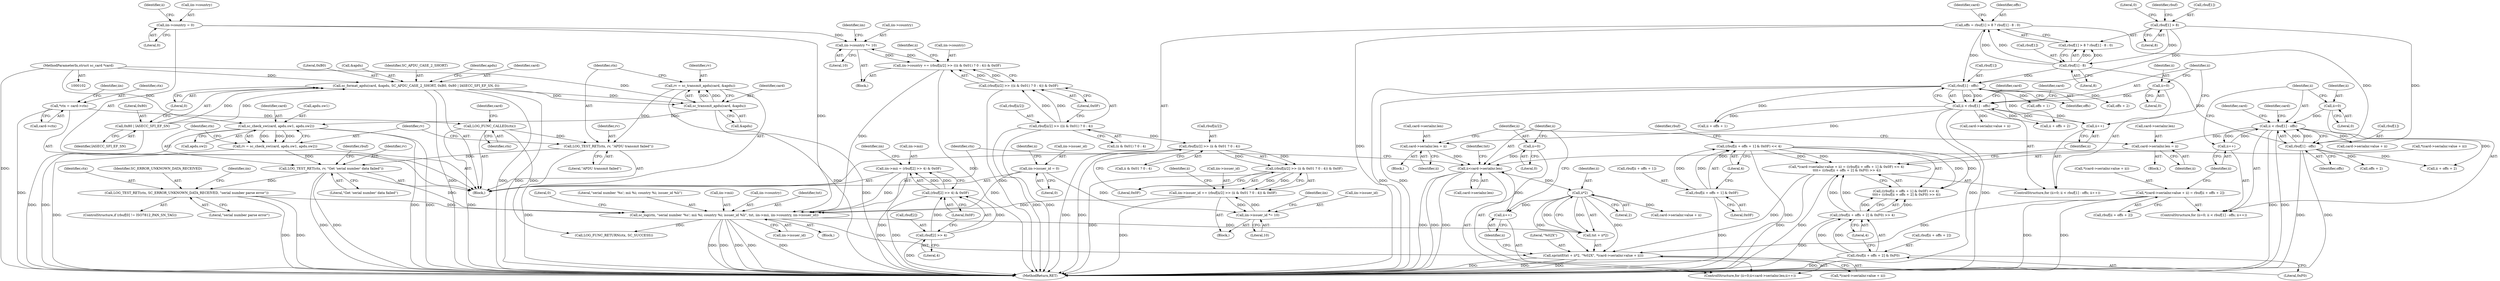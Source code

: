 digraph "0_OpenSC_8fe377e93b4b56060e5bbfb6f3142ceaeca744fa_10@API" {
"1000420" [label="(Call,sprintf(txt + ii*2, \"%02X\", *(card->serialnr.value + ii)))"];
"1000435" [label="(Call,sc_log(ctx, \"serial number '%s'; mii %i; country %i; issuer_id %li\", txt, iin->mii, iin->country, iin->issuer_id))"];
"1000202" [label="(Call,LOG_TEST_RET(ctx, SC_ERROR_UNKNOWN_DATA_RECEIVED, \"serial number parse error\"))"];
"1000192" [label="(Call,LOG_TEST_RET(ctx, rv, \"Get 'serial number' data failed\"))"];
"1000178" [label="(Call,LOG_TEST_RET(ctx, rv, \"APDU transmit failed\"))"];
"1000126" [label="(Call,LOG_FUNC_CALLED(ctx))"];
"1000107" [label="(Call,*ctx = card->ctx)"];
"1000172" [label="(Call,rv = sc_transmit_apdu(card, &apdu))"];
"1000174" [label="(Call,sc_transmit_apdu(card, &apdu))"];
"1000145" [label="(Call,sc_format_apdu(card, &apdu, SC_APDU_CASE_2_SHORT, 0xB0, 0x80 | IASECC_SFI_EF_SN, 0))"];
"1000103" [label="(MethodParameterIn,struct sc_card *card)"];
"1000151" [label="(Call,0x80 | IASECC_SFI_EF_SN)"];
"1000182" [label="(Call,rv = sc_check_sw(card, apdu.sw1, apdu.sw2))"];
"1000184" [label="(Call,sc_check_sw(card, apdu.sw1, apdu.sw2))"];
"1000206" [label="(Call,iin->mii = (rbuf[2] >> 4) & 0x0F)"];
"1000210" [label="(Call,(rbuf[2] >> 4) & 0x0F)"];
"1000211" [label="(Call,rbuf[2] >> 4)"];
"1000237" [label="(Call,iin->country += (rbuf[ii/2] >> ((ii & 0x01) ? 0 : 4)) & 0x0F)"];
"1000241" [label="(Call,(rbuf[ii/2] >> ((ii & 0x01) ? 0 : 4)) & 0x0F)"];
"1000242" [label="(Call,rbuf[ii/2] >> ((ii & 0x01) ? 0 : 4))"];
"1000232" [label="(Call,iin->country *= 10)"];
"1000217" [label="(Call,iin->country = 0)"];
"1000275" [label="(Call,iin->issuer_id += (rbuf[ii/2] >> (ii & 0x01 ? 0 : 4)) & 0x0F)"];
"1000279" [label="(Call,(rbuf[ii/2] >> (ii & 0x01 ? 0 : 4)) & 0x0F)"];
"1000280" [label="(Call,rbuf[ii/2] >> (ii & 0x01 ? 0 : 4))"];
"1000270" [label="(Call,iin->issuer_id *= 10)"];
"1000255" [label="(Call,iin->issuer_id = 0)"];
"1000423" [label="(Call,ii*2)"];
"1000411" [label="(Call,ii<card->serialnr.len)"];
"1000408" [label="(Call,ii=0)"];
"1000418" [label="(Call,ii++)"];
"1000397" [label="(Call,card->serialnr.len = ii)"];
"1000372" [label="(Call,ii < rbuf[1] - offs)"];
"1000369" [label="(Call,ii=0)"];
"1000379" [label="(Call,ii++)"];
"1000374" [label="(Call,rbuf[1] - offs)"];
"1000301" [label="(Call,rbuf[1] - 8)"];
"1000296" [label="(Call,rbuf[1] > 8)"];
"1000293" [label="(Call,offs = rbuf[1] > 8 ? rbuf[1] - 8 : 0)"];
"1000359" [label="(Call,card->serialnr.len = ii)"];
"1000318" [label="(Call,ii < rbuf[1] - offs)"];
"1000325" [label="(Call,ii++)"];
"1000315" [label="(Call,ii=0)"];
"1000320" [label="(Call,rbuf[1] - offs)"];
"1000327" [label="(Call,*(card->serialnr.value + ii) = ((rbuf[ii + offs + 1] & 0x0F) << 4)\n \t\t\t\t+ ((rbuf[ii + offs + 2] & 0xF0) >> 4))"];
"1000337" [label="(Call,(rbuf[ii + offs + 1] & 0x0F) << 4)"];
"1000338" [label="(Call,rbuf[ii + offs + 1] & 0x0F)"];
"1000348" [label="(Call,(rbuf[ii + offs + 2] & 0xF0) >> 4)"];
"1000349" [label="(Call,rbuf[ii + offs + 2] & 0xF0)"];
"1000381" [label="(Call,*(card->serialnr.value + ii) = rbuf[ii + offs + 2])"];
"1000423" [label="(Call,ii*2)"];
"1000219" [label="(Identifier,iin)"];
"1000274" [label="(Literal,10)"];
"1000150" [label="(Literal,0xB0)"];
"1000357" [label="(Literal,0xF0)"];
"1000461" [label="(Call,LOG_FUNC_RETURN(ctx, SC_SUCCESS))"];
"1000422" [label="(Identifier,txt)"];
"1000371" [label="(Literal,0)"];
"1000392" [label="(Call,ii + offs + 2)"];
"1000378" [label="(Identifier,offs)"];
"1000320" [label="(Call,rbuf[1] - offs)"];
"1000448" [label="(Literal,0)"];
"1000303" [label="(Identifier,rbuf)"];
"1000280" [label="(Call,rbuf[ii/2] >> (ii & 0x01 ? 0 : 4))"];
"1000176" [label="(Call,&apdu)"];
"1000199" [label="(Identifier,rbuf)"];
"1000232" [label="(Call,iin->country *= 10)"];
"1000360" [label="(Call,card->serialnr.len)"];
"1000179" [label="(Identifier,ctx)"];
"1000394" [label="(Call,offs + 2)"];
"1000297" [label="(Call,rbuf[1])"];
"1000435" [label="(Call,sc_log(ctx, \"serial number '%s'; mii %i; country %i; issuer_id %li\", txt, iin->mii, iin->country, iin->issuer_id))"];
"1000192" [label="(Call,LOG_TEST_RET(ctx, rv, \"Get 'serial number' data failed\"))"];
"1000107" [label="(Call,*ctx = card->ctx)"];
"1000437" [label="(Literal,\"serial number '%s'; mii %i; country %i; issuer_id %li\")"];
"1000292" [label="(Literal,0x0F)"];
"1000275" [label="(Call,iin->issuer_id += (rbuf[ii/2] >> (ii & 0x01 ? 0 : 4)) & 0x0F)"];
"1000281" [label="(Call,rbuf[ii/2])"];
"1000154" [label="(Literal,0)"];
"1000407" [label="(ControlStructure,for (ii=0;ii<card->serialnr.len;ii++))"];
"1000254" [label="(Literal,0x0F)"];
"1000439" [label="(Call,iin->mii)"];
"1000196" [label="(ControlStructure,if (rbuf[0] != ISO7812_PAN_SN_TAG))"];
"1000390" [label="(Call,rbuf[ii + offs + 2])"];
"1000239" [label="(Identifier,iin)"];
"1000230" [label="(Identifier,ii)"];
"1000398" [label="(Call,card->serialnr.len)"];
"1000419" [label="(Identifier,ii)"];
"1000410" [label="(Literal,0)"];
"1000426" [label="(Literal,\"%02X\")"];
"1000270" [label="(Call,iin->issuer_id *= 10)"];
"1000172" [label="(Call,rv = sc_transmit_apdu(card, &apdu))"];
"1000349" [label="(Call,rbuf[ii + offs + 2] & 0xF0)"];
"1000369" [label="(Call,ii=0)"];
"1000186" [label="(Call,apdu.sw1)"];
"1000327" [label="(Call,*(card->serialnr.value + ii) = ((rbuf[ii + offs + 1] & 0x0F) << 4)\n \t\t\t\t+ ((rbuf[ii + offs + 2] & 0xF0) >> 4))"];
"1000147" [label="(Call,&apdu)"];
"1000183" [label="(Identifier,rv)"];
"1000438" [label="(Identifier,txt)"];
"1000212" [label="(Call,rbuf[2])"];
"1000436" [label="(Identifier,ctx)"];
"1000380" [label="(Identifier,ii)"];
"1000306" [label="(Literal,0)"];
"1000293" [label="(Call,offs = rbuf[1] > 8 ? rbuf[1] - 8 : 0)"];
"1000185" [label="(Identifier,card)"];
"1000300" [label="(Literal,8)"];
"1000374" [label="(Call,rbuf[1] - offs)"];
"1000382" [label="(Call,*(card->serialnr.value + ii))"];
"1000373" [label="(Identifier,ii)"];
"1000243" [label="(Call,rbuf[ii/2])"];
"1000127" [label="(Identifier,ctx)"];
"1000294" [label="(Identifier,offs)"];
"1000277" [label="(Identifier,iin)"];
"1000328" [label="(Call,*(card->serialnr.value + ii))"];
"1000286" [label="(Call,ii & 0x01 ? 0 : 4)"];
"1000203" [label="(Identifier,ctx)"];
"1000211" [label="(Call,rbuf[2] >> 4)"];
"1000339" [label="(Call,rbuf[ii + offs + 1])"];
"1000236" [label="(Literal,10)"];
"1000418" [label="(Call,ii++)"];
"1000367" [label="(Block,)"];
"1000464" [label="(MethodReturn,RET)"];
"1000205" [label="(Literal,\"serial number parse error\")"];
"1000329" [label="(Call,card->serialnr.value + ii)"];
"1000131" [label="(Identifier,card)"];
"1000318" [label="(Call,ii < rbuf[1] - offs)"];
"1000174" [label="(Call,sc_transmit_apdu(card, &apdu))"];
"1000412" [label="(Identifier,ii)"];
"1000149" [label="(Identifier,SC_APDU_CASE_2_SHORT)"];
"1000427" [label="(Call,*(card->serialnr.value + ii))"];
"1000350" [label="(Call,rbuf[ii + offs + 2])"];
"1000184" [label="(Call,sc_check_sw(card, apdu.sw1, apdu.sw2))"];
"1000381" [label="(Call,*(card->serialnr.value + ii) = rbuf[ii + offs + 2])"];
"1000411" [label="(Call,ii<card->serialnr.len)"];
"1000182" [label="(Call,rv = sc_check_sw(card, apdu.sw1, apdu.sw2))"];
"1000359" [label="(Call,card->serialnr.len = ii)"];
"1000346" [label="(Literal,0x0F)"];
"1000233" [label="(Call,iin->country)"];
"1000343" [label="(Call,offs + 1)"];
"1000375" [label="(Call,rbuf[1])"];
"1000313" [label="(Block,)"];
"1000151" [label="(Call,0x80 | IASECC_SFI_EF_SN)"];
"1000126" [label="(Call,LOG_FUNC_CALLED(ctx))"];
"1000259" [label="(Literal,0)"];
"1000362" [label="(Identifier,card)"];
"1000221" [label="(Literal,0)"];
"1000207" [label="(Call,iin->mii)"];
"1000332" [label="(Identifier,card)"];
"1000237" [label="(Call,iin->country += (rbuf[ii/2] >> ((ii & 0x01) ? 0 : 4)) & 0x0F)"];
"1000421" [label="(Call,txt + ii*2)"];
"1000231" [label="(Block,)"];
"1000217" [label="(Call,iin->country = 0)"];
"1000268" [label="(Identifier,ii)"];
"1000324" [label="(Identifier,offs)"];
"1000157" [label="(Identifier,apdu)"];
"1000224" [label="(Identifier,ii)"];
"1000403" [label="(Identifier,ii)"];
"1000354" [label="(Call,offs + 2)"];
"1000103" [label="(MethodParameterIn,struct sc_card *card)"];
"1000295" [label="(Call,rbuf[1] > 8 ? rbuf[1] - 8 : 0)"];
"1000370" [label="(Identifier,ii)"];
"1000352" [label="(Call,ii + offs + 2)"];
"1000302" [label="(Call,rbuf[1])"];
"1000215" [label="(Literal,4)"];
"1000424" [label="(Identifier,ii)"];
"1000413" [label="(Call,card->serialnr.len)"];
"1000315" [label="(Call,ii=0)"];
"1000279" [label="(Call,(rbuf[ii/2] >> (ii & 0x01 ? 0 : 4)) & 0x0F)"];
"1000317" [label="(Literal,0)"];
"1000189" [label="(Call,apdu.sw2)"];
"1000109" [label="(Call,card->ctx)"];
"1000256" [label="(Call,iin->issuer_id)"];
"1000296" [label="(Call,rbuf[1] > 8)"];
"1000445" [label="(Call,iin->issuer_id)"];
"1000358" [label="(Literal,4)"];
"1000181" [label="(Literal,\"APDU transmit failed\")"];
"1000314" [label="(ControlStructure,for (ii=0; ii < rbuf[1] - offs; ii++))"];
"1000338" [label="(Call,rbuf[ii + offs + 1] & 0x0F)"];
"1000348" [label="(Call,(rbuf[ii + offs + 2] & 0xF0) >> 4)"];
"1000206" [label="(Call,iin->mii = (rbuf[2] >> 4) & 0x0F)"];
"1000310" [label="(Identifier,card)"];
"1000195" [label="(Literal,\"Get 'serial number' data failed\")"];
"1000153" [label="(Identifier,IASECC_SFI_EF_SN)"];
"1000218" [label="(Call,iin->country)"];
"1000325" [label="(Call,ii++)"];
"1000180" [label="(Identifier,rv)"];
"1000409" [label="(Identifier,ii)"];
"1000351" [label="(Identifier,rbuf)"];
"1000202" [label="(Call,LOG_TEST_RET(ctx, SC_ERROR_UNKNOWN_DATA_RECEIVED, \"serial number parse error\"))"];
"1000248" [label="(Call,(ii & 0x01) ? 0 : 4)"];
"1000397" [label="(Call,card->serialnr.len = ii)"];
"1000269" [label="(Block,)"];
"1000146" [label="(Identifier,card)"];
"1000326" [label="(Identifier,ii)"];
"1000386" [label="(Identifier,card)"];
"1000175" [label="(Identifier,card)"];
"1000365" [label="(Identifier,ii)"];
"1000194" [label="(Identifier,rv)"];
"1000108" [label="(Identifier,ctx)"];
"1000271" [label="(Call,iin->issuer_id)"];
"1000425" [label="(Literal,2)"];
"1000204" [label="(Identifier,SC_ERROR_UNKNOWN_DATA_RECEIVED)"];
"1000216" [label="(Literal,0x0F)"];
"1000242" [label="(Call,rbuf[ii/2] >> ((ii & 0x01) ? 0 : 4))"];
"1000383" [label="(Call,card->serialnr.value + ii)"];
"1000262" [label="(Identifier,ii)"];
"1000210" [label="(Call,(rbuf[2] >> 4) & 0x0F)"];
"1000372" [label="(Call,ii < rbuf[1] - offs)"];
"1000305" [label="(Literal,8)"];
"1000178" [label="(Call,LOG_TEST_RET(ctx, rv, \"APDU transmit failed\"))"];
"1000341" [label="(Call,ii + offs + 1)"];
"1000173" [label="(Identifier,rv)"];
"1000241" [label="(Call,(rbuf[ii/2] >> ((ii & 0x01) ? 0 : 4)) & 0x0F)"];
"1000428" [label="(Call,card->serialnr.value + ii)"];
"1000208" [label="(Identifier,iin)"];
"1000114" [label="(Identifier,iin)"];
"1000301" [label="(Call,rbuf[1] - 8)"];
"1000238" [label="(Call,iin->country)"];
"1000408" [label="(Call,ii=0)"];
"1000400" [label="(Identifier,card)"];
"1000442" [label="(Call,iin->country)"];
"1000145" [label="(Call,sc_format_apdu(card, &apdu, SC_APDU_CASE_2_SHORT, 0xB0, 0x80 | IASECC_SFI_EF_SN, 0))"];
"1000337" [label="(Call,(rbuf[ii + offs + 1] & 0x0F) << 4)"];
"1000379" [label="(Call,ii++)"];
"1000347" [label="(Literal,4)"];
"1000105" [label="(Block,)"];
"1000193" [label="(Identifier,ctx)"];
"1000316" [label="(Identifier,ii)"];
"1000152" [label="(Literal,0x80)"];
"1000319" [label="(Identifier,ii)"];
"1000321" [label="(Call,rbuf[1])"];
"1000336" [label="(Call,((rbuf[ii + offs + 1] & 0x0F) << 4)\n \t\t\t\t+ ((rbuf[ii + offs + 2] & 0xF0) >> 4))"];
"1000276" [label="(Call,iin->issuer_id)"];
"1000420" [label="(Call,sprintf(txt + ii*2, \"%02X\", *(card->serialnr.value + ii)))"];
"1000368" [label="(ControlStructure,for (ii=0; ii < rbuf[1] - offs; ii++))"];
"1000255" [label="(Call,iin->issuer_id = 0)"];
"1000405" [label="(Block,)"];
"1000420" -> "1000407"  [label="AST: "];
"1000420" -> "1000427"  [label="CFG: "];
"1000421" -> "1000420"  [label="AST: "];
"1000426" -> "1000420"  [label="AST: "];
"1000427" -> "1000420"  [label="AST: "];
"1000419" -> "1000420"  [label="CFG: "];
"1000420" -> "1000464"  [label="DDG: "];
"1000420" -> "1000464"  [label="DDG: "];
"1000420" -> "1000464"  [label="DDG: "];
"1000435" -> "1000420"  [label="DDG: "];
"1000423" -> "1000420"  [label="DDG: "];
"1000423" -> "1000420"  [label="DDG: "];
"1000327" -> "1000420"  [label="DDG: "];
"1000381" -> "1000420"  [label="DDG: "];
"1000435" -> "1000405"  [label="AST: "];
"1000435" -> "1000445"  [label="CFG: "];
"1000436" -> "1000435"  [label="AST: "];
"1000437" -> "1000435"  [label="AST: "];
"1000438" -> "1000435"  [label="AST: "];
"1000439" -> "1000435"  [label="AST: "];
"1000442" -> "1000435"  [label="AST: "];
"1000445" -> "1000435"  [label="AST: "];
"1000448" -> "1000435"  [label="CFG: "];
"1000435" -> "1000464"  [label="DDG: "];
"1000435" -> "1000464"  [label="DDG: "];
"1000435" -> "1000464"  [label="DDG: "];
"1000435" -> "1000464"  [label="DDG: "];
"1000435" -> "1000464"  [label="DDG: "];
"1000435" -> "1000421"  [label="DDG: "];
"1000202" -> "1000435"  [label="DDG: "];
"1000192" -> "1000435"  [label="DDG: "];
"1000206" -> "1000435"  [label="DDG: "];
"1000237" -> "1000435"  [label="DDG: "];
"1000217" -> "1000435"  [label="DDG: "];
"1000275" -> "1000435"  [label="DDG: "];
"1000255" -> "1000435"  [label="DDG: "];
"1000435" -> "1000461"  [label="DDG: "];
"1000202" -> "1000196"  [label="AST: "];
"1000202" -> "1000205"  [label="CFG: "];
"1000203" -> "1000202"  [label="AST: "];
"1000204" -> "1000202"  [label="AST: "];
"1000205" -> "1000202"  [label="AST: "];
"1000208" -> "1000202"  [label="CFG: "];
"1000202" -> "1000464"  [label="DDG: "];
"1000202" -> "1000464"  [label="DDG: "];
"1000192" -> "1000202"  [label="DDG: "];
"1000192" -> "1000105"  [label="AST: "];
"1000192" -> "1000195"  [label="CFG: "];
"1000193" -> "1000192"  [label="AST: "];
"1000194" -> "1000192"  [label="AST: "];
"1000195" -> "1000192"  [label="AST: "];
"1000199" -> "1000192"  [label="CFG: "];
"1000192" -> "1000464"  [label="DDG: "];
"1000192" -> "1000464"  [label="DDG: "];
"1000178" -> "1000192"  [label="DDG: "];
"1000182" -> "1000192"  [label="DDG: "];
"1000178" -> "1000105"  [label="AST: "];
"1000178" -> "1000181"  [label="CFG: "];
"1000179" -> "1000178"  [label="AST: "];
"1000180" -> "1000178"  [label="AST: "];
"1000181" -> "1000178"  [label="AST: "];
"1000183" -> "1000178"  [label="CFG: "];
"1000178" -> "1000464"  [label="DDG: "];
"1000126" -> "1000178"  [label="DDG: "];
"1000172" -> "1000178"  [label="DDG: "];
"1000126" -> "1000105"  [label="AST: "];
"1000126" -> "1000127"  [label="CFG: "];
"1000127" -> "1000126"  [label="AST: "];
"1000131" -> "1000126"  [label="CFG: "];
"1000126" -> "1000464"  [label="DDG: "];
"1000107" -> "1000126"  [label="DDG: "];
"1000126" -> "1000461"  [label="DDG: "];
"1000107" -> "1000105"  [label="AST: "];
"1000107" -> "1000109"  [label="CFG: "];
"1000108" -> "1000107"  [label="AST: "];
"1000109" -> "1000107"  [label="AST: "];
"1000114" -> "1000107"  [label="CFG: "];
"1000107" -> "1000464"  [label="DDG: "];
"1000172" -> "1000105"  [label="AST: "];
"1000172" -> "1000174"  [label="CFG: "];
"1000173" -> "1000172"  [label="AST: "];
"1000174" -> "1000172"  [label="AST: "];
"1000179" -> "1000172"  [label="CFG: "];
"1000172" -> "1000464"  [label="DDG: "];
"1000174" -> "1000172"  [label="DDG: "];
"1000174" -> "1000172"  [label="DDG: "];
"1000174" -> "1000176"  [label="CFG: "];
"1000175" -> "1000174"  [label="AST: "];
"1000176" -> "1000174"  [label="AST: "];
"1000174" -> "1000464"  [label="DDG: "];
"1000145" -> "1000174"  [label="DDG: "];
"1000145" -> "1000174"  [label="DDG: "];
"1000103" -> "1000174"  [label="DDG: "];
"1000174" -> "1000184"  [label="DDG: "];
"1000145" -> "1000105"  [label="AST: "];
"1000145" -> "1000154"  [label="CFG: "];
"1000146" -> "1000145"  [label="AST: "];
"1000147" -> "1000145"  [label="AST: "];
"1000149" -> "1000145"  [label="AST: "];
"1000150" -> "1000145"  [label="AST: "];
"1000151" -> "1000145"  [label="AST: "];
"1000154" -> "1000145"  [label="AST: "];
"1000157" -> "1000145"  [label="CFG: "];
"1000145" -> "1000464"  [label="DDG: "];
"1000145" -> "1000464"  [label="DDG: "];
"1000145" -> "1000464"  [label="DDG: "];
"1000103" -> "1000145"  [label="DDG: "];
"1000151" -> "1000145"  [label="DDG: "];
"1000151" -> "1000145"  [label="DDG: "];
"1000103" -> "1000102"  [label="AST: "];
"1000103" -> "1000464"  [label="DDG: "];
"1000103" -> "1000184"  [label="DDG: "];
"1000151" -> "1000153"  [label="CFG: "];
"1000152" -> "1000151"  [label="AST: "];
"1000153" -> "1000151"  [label="AST: "];
"1000154" -> "1000151"  [label="CFG: "];
"1000151" -> "1000464"  [label="DDG: "];
"1000182" -> "1000105"  [label="AST: "];
"1000182" -> "1000184"  [label="CFG: "];
"1000183" -> "1000182"  [label="AST: "];
"1000184" -> "1000182"  [label="AST: "];
"1000193" -> "1000182"  [label="CFG: "];
"1000182" -> "1000464"  [label="DDG: "];
"1000184" -> "1000182"  [label="DDG: "];
"1000184" -> "1000182"  [label="DDG: "];
"1000184" -> "1000182"  [label="DDG: "];
"1000184" -> "1000189"  [label="CFG: "];
"1000185" -> "1000184"  [label="AST: "];
"1000186" -> "1000184"  [label="AST: "];
"1000189" -> "1000184"  [label="AST: "];
"1000184" -> "1000464"  [label="DDG: "];
"1000184" -> "1000464"  [label="DDG: "];
"1000184" -> "1000464"  [label="DDG: "];
"1000206" -> "1000105"  [label="AST: "];
"1000206" -> "1000210"  [label="CFG: "];
"1000207" -> "1000206"  [label="AST: "];
"1000210" -> "1000206"  [label="AST: "];
"1000219" -> "1000206"  [label="CFG: "];
"1000206" -> "1000464"  [label="DDG: "];
"1000210" -> "1000206"  [label="DDG: "];
"1000210" -> "1000206"  [label="DDG: "];
"1000210" -> "1000216"  [label="CFG: "];
"1000211" -> "1000210"  [label="AST: "];
"1000216" -> "1000210"  [label="AST: "];
"1000210" -> "1000464"  [label="DDG: "];
"1000211" -> "1000210"  [label="DDG: "];
"1000211" -> "1000210"  [label="DDG: "];
"1000211" -> "1000215"  [label="CFG: "];
"1000212" -> "1000211"  [label="AST: "];
"1000215" -> "1000211"  [label="AST: "];
"1000216" -> "1000211"  [label="CFG: "];
"1000211" -> "1000464"  [label="DDG: "];
"1000237" -> "1000231"  [label="AST: "];
"1000237" -> "1000241"  [label="CFG: "];
"1000238" -> "1000237"  [label="AST: "];
"1000241" -> "1000237"  [label="AST: "];
"1000230" -> "1000237"  [label="CFG: "];
"1000237" -> "1000464"  [label="DDG: "];
"1000237" -> "1000232"  [label="DDG: "];
"1000241" -> "1000237"  [label="DDG: "];
"1000241" -> "1000237"  [label="DDG: "];
"1000232" -> "1000237"  [label="DDG: "];
"1000241" -> "1000254"  [label="CFG: "];
"1000242" -> "1000241"  [label="AST: "];
"1000254" -> "1000241"  [label="AST: "];
"1000241" -> "1000464"  [label="DDG: "];
"1000242" -> "1000241"  [label="DDG: "];
"1000242" -> "1000241"  [label="DDG: "];
"1000242" -> "1000248"  [label="CFG: "];
"1000243" -> "1000242"  [label="AST: "];
"1000248" -> "1000242"  [label="AST: "];
"1000254" -> "1000242"  [label="CFG: "];
"1000242" -> "1000464"  [label="DDG: "];
"1000242" -> "1000464"  [label="DDG: "];
"1000242" -> "1000280"  [label="DDG: "];
"1000232" -> "1000231"  [label="AST: "];
"1000232" -> "1000236"  [label="CFG: "];
"1000233" -> "1000232"  [label="AST: "];
"1000236" -> "1000232"  [label="AST: "];
"1000239" -> "1000232"  [label="CFG: "];
"1000217" -> "1000232"  [label="DDG: "];
"1000217" -> "1000105"  [label="AST: "];
"1000217" -> "1000221"  [label="CFG: "];
"1000218" -> "1000217"  [label="AST: "];
"1000221" -> "1000217"  [label="AST: "];
"1000224" -> "1000217"  [label="CFG: "];
"1000275" -> "1000269"  [label="AST: "];
"1000275" -> "1000279"  [label="CFG: "];
"1000276" -> "1000275"  [label="AST: "];
"1000279" -> "1000275"  [label="AST: "];
"1000268" -> "1000275"  [label="CFG: "];
"1000275" -> "1000464"  [label="DDG: "];
"1000275" -> "1000270"  [label="DDG: "];
"1000279" -> "1000275"  [label="DDG: "];
"1000279" -> "1000275"  [label="DDG: "];
"1000270" -> "1000275"  [label="DDG: "];
"1000279" -> "1000292"  [label="CFG: "];
"1000280" -> "1000279"  [label="AST: "];
"1000292" -> "1000279"  [label="AST: "];
"1000279" -> "1000464"  [label="DDG: "];
"1000280" -> "1000279"  [label="DDG: "];
"1000280" -> "1000279"  [label="DDG: "];
"1000280" -> "1000286"  [label="CFG: "];
"1000281" -> "1000280"  [label="AST: "];
"1000286" -> "1000280"  [label="AST: "];
"1000292" -> "1000280"  [label="CFG: "];
"1000280" -> "1000464"  [label="DDG: "];
"1000280" -> "1000464"  [label="DDG: "];
"1000270" -> "1000269"  [label="AST: "];
"1000270" -> "1000274"  [label="CFG: "];
"1000271" -> "1000270"  [label="AST: "];
"1000274" -> "1000270"  [label="AST: "];
"1000277" -> "1000270"  [label="CFG: "];
"1000255" -> "1000270"  [label="DDG: "];
"1000255" -> "1000105"  [label="AST: "];
"1000255" -> "1000259"  [label="CFG: "];
"1000256" -> "1000255"  [label="AST: "];
"1000259" -> "1000255"  [label="AST: "];
"1000262" -> "1000255"  [label="CFG: "];
"1000423" -> "1000421"  [label="AST: "];
"1000423" -> "1000425"  [label="CFG: "];
"1000424" -> "1000423"  [label="AST: "];
"1000425" -> "1000423"  [label="AST: "];
"1000421" -> "1000423"  [label="CFG: "];
"1000423" -> "1000418"  [label="DDG: "];
"1000423" -> "1000421"  [label="DDG: "];
"1000423" -> "1000421"  [label="DDG: "];
"1000411" -> "1000423"  [label="DDG: "];
"1000423" -> "1000428"  [label="DDG: "];
"1000411" -> "1000407"  [label="AST: "];
"1000411" -> "1000413"  [label="CFG: "];
"1000412" -> "1000411"  [label="AST: "];
"1000413" -> "1000411"  [label="AST: "];
"1000422" -> "1000411"  [label="CFG: "];
"1000436" -> "1000411"  [label="CFG: "];
"1000411" -> "1000464"  [label="DDG: "];
"1000411" -> "1000464"  [label="DDG: "];
"1000411" -> "1000464"  [label="DDG: "];
"1000408" -> "1000411"  [label="DDG: "];
"1000418" -> "1000411"  [label="DDG: "];
"1000397" -> "1000411"  [label="DDG: "];
"1000359" -> "1000411"  [label="DDG: "];
"1000408" -> "1000407"  [label="AST: "];
"1000408" -> "1000410"  [label="CFG: "];
"1000409" -> "1000408"  [label="AST: "];
"1000410" -> "1000408"  [label="AST: "];
"1000412" -> "1000408"  [label="CFG: "];
"1000418" -> "1000407"  [label="AST: "];
"1000418" -> "1000419"  [label="CFG: "];
"1000419" -> "1000418"  [label="AST: "];
"1000412" -> "1000418"  [label="CFG: "];
"1000397" -> "1000367"  [label="AST: "];
"1000397" -> "1000403"  [label="CFG: "];
"1000398" -> "1000397"  [label="AST: "];
"1000403" -> "1000397"  [label="AST: "];
"1000409" -> "1000397"  [label="CFG: "];
"1000372" -> "1000397"  [label="DDG: "];
"1000372" -> "1000368"  [label="AST: "];
"1000372" -> "1000374"  [label="CFG: "];
"1000373" -> "1000372"  [label="AST: "];
"1000374" -> "1000372"  [label="AST: "];
"1000386" -> "1000372"  [label="CFG: "];
"1000400" -> "1000372"  [label="CFG: "];
"1000372" -> "1000464"  [label="DDG: "];
"1000372" -> "1000464"  [label="DDG: "];
"1000369" -> "1000372"  [label="DDG: "];
"1000379" -> "1000372"  [label="DDG: "];
"1000374" -> "1000372"  [label="DDG: "];
"1000374" -> "1000372"  [label="DDG: "];
"1000372" -> "1000379"  [label="DDG: "];
"1000372" -> "1000383"  [label="DDG: "];
"1000372" -> "1000392"  [label="DDG: "];
"1000369" -> "1000368"  [label="AST: "];
"1000369" -> "1000371"  [label="CFG: "];
"1000370" -> "1000369"  [label="AST: "];
"1000371" -> "1000369"  [label="AST: "];
"1000373" -> "1000369"  [label="CFG: "];
"1000379" -> "1000368"  [label="AST: "];
"1000379" -> "1000380"  [label="CFG: "];
"1000380" -> "1000379"  [label="AST: "];
"1000373" -> "1000379"  [label="CFG: "];
"1000374" -> "1000378"  [label="CFG: "];
"1000375" -> "1000374"  [label="AST: "];
"1000378" -> "1000374"  [label="AST: "];
"1000374" -> "1000464"  [label="DDG: "];
"1000374" -> "1000464"  [label="DDG: "];
"1000301" -> "1000374"  [label="DDG: "];
"1000296" -> "1000374"  [label="DDG: "];
"1000293" -> "1000374"  [label="DDG: "];
"1000374" -> "1000392"  [label="DDG: "];
"1000374" -> "1000394"  [label="DDG: "];
"1000301" -> "1000295"  [label="AST: "];
"1000301" -> "1000305"  [label="CFG: "];
"1000302" -> "1000301"  [label="AST: "];
"1000305" -> "1000301"  [label="AST: "];
"1000295" -> "1000301"  [label="CFG: "];
"1000301" -> "1000293"  [label="DDG: "];
"1000301" -> "1000293"  [label="DDG: "];
"1000301" -> "1000295"  [label="DDG: "];
"1000301" -> "1000295"  [label="DDG: "];
"1000296" -> "1000301"  [label="DDG: "];
"1000301" -> "1000320"  [label="DDG: "];
"1000296" -> "1000295"  [label="AST: "];
"1000296" -> "1000300"  [label="CFG: "];
"1000297" -> "1000296"  [label="AST: "];
"1000300" -> "1000296"  [label="AST: "];
"1000303" -> "1000296"  [label="CFG: "];
"1000306" -> "1000296"  [label="CFG: "];
"1000296" -> "1000320"  [label="DDG: "];
"1000293" -> "1000105"  [label="AST: "];
"1000293" -> "1000295"  [label="CFG: "];
"1000294" -> "1000293"  [label="AST: "];
"1000295" -> "1000293"  [label="AST: "];
"1000310" -> "1000293"  [label="CFG: "];
"1000293" -> "1000464"  [label="DDG: "];
"1000293" -> "1000320"  [label="DDG: "];
"1000359" -> "1000313"  [label="AST: "];
"1000359" -> "1000365"  [label="CFG: "];
"1000360" -> "1000359"  [label="AST: "];
"1000365" -> "1000359"  [label="AST: "];
"1000409" -> "1000359"  [label="CFG: "];
"1000318" -> "1000359"  [label="DDG: "];
"1000318" -> "1000314"  [label="AST: "];
"1000318" -> "1000320"  [label="CFG: "];
"1000319" -> "1000318"  [label="AST: "];
"1000320" -> "1000318"  [label="AST: "];
"1000332" -> "1000318"  [label="CFG: "];
"1000362" -> "1000318"  [label="CFG: "];
"1000318" -> "1000464"  [label="DDG: "];
"1000318" -> "1000464"  [label="DDG: "];
"1000325" -> "1000318"  [label="DDG: "];
"1000315" -> "1000318"  [label="DDG: "];
"1000320" -> "1000318"  [label="DDG: "];
"1000320" -> "1000318"  [label="DDG: "];
"1000318" -> "1000325"  [label="DDG: "];
"1000318" -> "1000329"  [label="DDG: "];
"1000318" -> "1000341"  [label="DDG: "];
"1000318" -> "1000352"  [label="DDG: "];
"1000325" -> "1000314"  [label="AST: "];
"1000325" -> "1000326"  [label="CFG: "];
"1000326" -> "1000325"  [label="AST: "];
"1000319" -> "1000325"  [label="CFG: "];
"1000315" -> "1000314"  [label="AST: "];
"1000315" -> "1000317"  [label="CFG: "];
"1000316" -> "1000315"  [label="AST: "];
"1000317" -> "1000315"  [label="AST: "];
"1000319" -> "1000315"  [label="CFG: "];
"1000320" -> "1000324"  [label="CFG: "];
"1000321" -> "1000320"  [label="AST: "];
"1000324" -> "1000320"  [label="AST: "];
"1000320" -> "1000464"  [label="DDG: "];
"1000320" -> "1000464"  [label="DDG: "];
"1000320" -> "1000341"  [label="DDG: "];
"1000320" -> "1000343"  [label="DDG: "];
"1000320" -> "1000352"  [label="DDG: "];
"1000320" -> "1000354"  [label="DDG: "];
"1000327" -> "1000314"  [label="AST: "];
"1000327" -> "1000336"  [label="CFG: "];
"1000328" -> "1000327"  [label="AST: "];
"1000336" -> "1000327"  [label="AST: "];
"1000326" -> "1000327"  [label="CFG: "];
"1000327" -> "1000464"  [label="DDG: "];
"1000327" -> "1000464"  [label="DDG: "];
"1000337" -> "1000327"  [label="DDG: "];
"1000337" -> "1000327"  [label="DDG: "];
"1000348" -> "1000327"  [label="DDG: "];
"1000348" -> "1000327"  [label="DDG: "];
"1000337" -> "1000336"  [label="AST: "];
"1000337" -> "1000347"  [label="CFG: "];
"1000338" -> "1000337"  [label="AST: "];
"1000347" -> "1000337"  [label="AST: "];
"1000351" -> "1000337"  [label="CFG: "];
"1000337" -> "1000464"  [label="DDG: "];
"1000337" -> "1000336"  [label="DDG: "];
"1000337" -> "1000336"  [label="DDG: "];
"1000338" -> "1000337"  [label="DDG: "];
"1000338" -> "1000337"  [label="DDG: "];
"1000338" -> "1000346"  [label="CFG: "];
"1000339" -> "1000338"  [label="AST: "];
"1000346" -> "1000338"  [label="AST: "];
"1000347" -> "1000338"  [label="CFG: "];
"1000338" -> "1000464"  [label="DDG: "];
"1000348" -> "1000336"  [label="AST: "];
"1000348" -> "1000358"  [label="CFG: "];
"1000349" -> "1000348"  [label="AST: "];
"1000358" -> "1000348"  [label="AST: "];
"1000336" -> "1000348"  [label="CFG: "];
"1000348" -> "1000464"  [label="DDG: "];
"1000348" -> "1000336"  [label="DDG: "];
"1000348" -> "1000336"  [label="DDG: "];
"1000349" -> "1000348"  [label="DDG: "];
"1000349" -> "1000348"  [label="DDG: "];
"1000349" -> "1000357"  [label="CFG: "];
"1000350" -> "1000349"  [label="AST: "];
"1000357" -> "1000349"  [label="AST: "];
"1000358" -> "1000349"  [label="CFG: "];
"1000349" -> "1000464"  [label="DDG: "];
"1000381" -> "1000368"  [label="AST: "];
"1000381" -> "1000390"  [label="CFG: "];
"1000382" -> "1000381"  [label="AST: "];
"1000390" -> "1000381"  [label="AST: "];
"1000380" -> "1000381"  [label="CFG: "];
"1000381" -> "1000464"  [label="DDG: "];
"1000381" -> "1000464"  [label="DDG: "];
}
